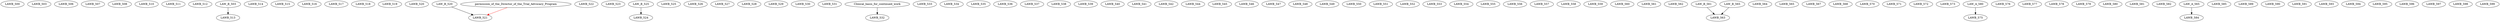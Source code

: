 digraph G {
    LAWB_500;
    LAWB_503;
    LAWB_506;
    LAWB_507;
    LAWB_508;
    LAWB_510;
    LAWB_511;
    LAWB_512;
    edge [color=black];
    LAW_B_503 -> LAWB_513;
    LAWB_514;
    LAWB_515;
    LAWB_516;
    LAWB_517;
    LAWB_518;
    LAWB_519;
    LAWB_520;
    edge [color=black];
    LAW_B_520 -> LAWB_521;
    edge [color=red];
    permission_of_the_Director_of_the_Trial_Advocacy_Program -> LAWB_521;
    LAWB_522;
    LAWB_523;
    edge [color=black];
    LAW_B_525 -> LAWB_524;
    LAWB_525;
    LAWB_526;
    LAWB_527;
    LAWB_528;
    LAWB_529;
    LAWB_530;
    LAWB_531;
    edge [color=black];
    Clinical_basis_for_continued_work -> LAWB_532;
    LAWB_533;
    LAWB_534;
    LAWB_535;
    LAWB_536;
    LAWB_537;
    LAWB_538;
    LAWB_539;
    LAWB_540;
    LAWB_541;
    LAWB_542;
    LAWB_544;
    LAWB_545;
    LAWB_546;
    LAWB_547;
    LAWB_548;
    LAWB_549;
    LAWB_550;
    LAWB_551;
    LAWB_552;
    LAWB_553;
    LAWB_554;
    LAWB_555;
    LAWB_556;
    LAWB_557;
    LAWB_558;
    LAWB_559;
    LAWB_560;
    LAWB_561;
    LAWB_562;
    edge [color=black];
    LAW_B_561 -> LAWB_563;
    LAW_B_565 -> LAWB_563;
    LAWB_564;
    LAWB_565;
    LAWB_567;
    LAWB_568;
    LAWB_570;
    LAWB_571;
    LAWB_572;
    LAWB_573;
    edge [color=black];
    LAW_A_580 -> LAWB_575;
    LAWB_576;
    LAWB_577;
    LAWB_578;
    LAWB_579;
    LAWB_580;
    LAWB_581;
    LAWB_582;
    edge [color=black];
    LAW_A_565 -> LAWB_584;
    LAWB_585;
    LAWB_589;
    LAWB_590;
    LAWB_591;
    LAWB_593;
    LAWB_594;
    LAWB_595;
    LAWB_596;
    LAWB_597;
    LAWB_598;
    LAWB_599;
}

